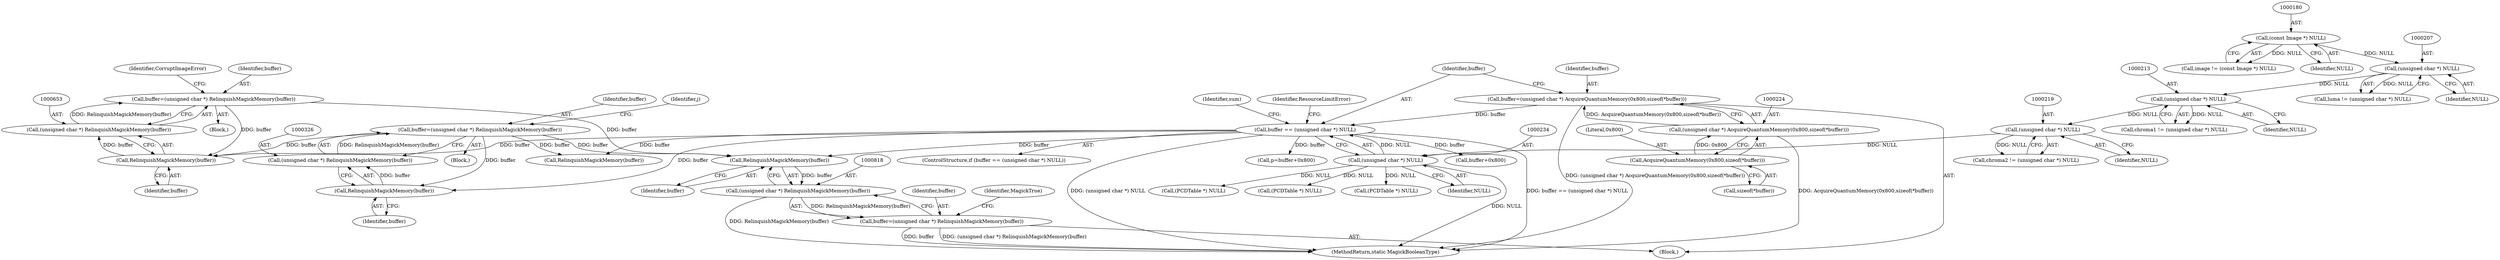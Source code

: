 digraph "0_ImageMagick_1e6a3ace073c9ec9c71e439c111d23c6e66cb6ae@pointer" {
"1000650" [label="(Call,buffer=(unsigned char *) RelinquishMagickMemory(buffer))"];
"1000652" [label="(Call,(unsigned char *) RelinquishMagickMemory(buffer))"];
"1000654" [label="(Call,RelinquishMagickMemory(buffer))"];
"1000650" [label="(Call,buffer=(unsigned char *) RelinquishMagickMemory(buffer))"];
"1000323" [label="(Call,buffer=(unsigned char *) RelinquishMagickMemory(buffer))"];
"1000325" [label="(Call,(unsigned char *) RelinquishMagickMemory(buffer))"];
"1000327" [label="(Call,RelinquishMagickMemory(buffer))"];
"1000231" [label="(Call,buffer == (unsigned char *) NULL)"];
"1000221" [label="(Call,buffer=(unsigned char *) AcquireQuantumMemory(0x800,sizeof(*buffer)))"];
"1000223" [label="(Call,(unsigned char *) AcquireQuantumMemory(0x800,sizeof(*buffer)))"];
"1000225" [label="(Call,AcquireQuantumMemory(0x800,sizeof(*buffer)))"];
"1000233" [label="(Call,(unsigned char *) NULL)"];
"1000218" [label="(Call,(unsigned char *) NULL)"];
"1000212" [label="(Call,(unsigned char *) NULL)"];
"1000206" [label="(Call,(unsigned char *) NULL)"];
"1000179" [label="(Call,(const Image *) NULL)"];
"1000819" [label="(Call,RelinquishMagickMemory(buffer))"];
"1000817" [label="(Call,(unsigned char *) RelinquishMagickMemory(buffer))"];
"1000815" [label="(Call,buffer=(unsigned char *) RelinquishMagickMemory(buffer))"];
"1000327" [label="(Call,RelinquishMagickMemory(buffer))"];
"1000226" [label="(Literal,0x800)"];
"1000654" [label="(Call,RelinquishMagickMemory(buffer))"];
"1000237" [label="(Identifier,ResourceLimitError)"];
"1000323" [label="(Call,buffer=(unsigned char *) RelinquishMagickMemory(buffer))"];
"1000705" [label="(Call,(PCDTable *) NULL)"];
"1000235" [label="(Identifier,NULL)"];
"1000227" [label="(Call,sizeof(*buffer))"];
"1000319" [label="(Call,(PCDTable *) NULL)"];
"1000325" [label="(Call,(unsigned char *) RelinquishMagickMemory(buffer))"];
"1000267" [label="(Call,(PCDTable *) NULL)"];
"1000820" [label="(Identifier,buffer)"];
"1000395" [label="(Call,RelinquishMagickMemory(buffer))"];
"1000177" [label="(Call,image != (const Image *) NULL)"];
"1000817" [label="(Call,(unsigned char *) RelinquishMagickMemory(buffer))"];
"1000223" [label="(Call,(unsigned char *) AcquireQuantumMemory(0x800,sizeof(*buffer)))"];
"1000650" [label="(Call,buffer=(unsigned char *) RelinquishMagickMemory(buffer))"];
"1000206" [label="(Call,(unsigned char *) NULL)"];
"1000216" [label="(Call,chroma2 != (unsigned char *) NULL)"];
"1000233" [label="(Call,(unsigned char *) NULL)"];
"1000232" [label="(Identifier,buffer)"];
"1000331" [label="(Identifier,j)"];
"1000657" [label="(Identifier,CorruptImageError)"];
"1000655" [label="(Identifier,buffer)"];
"1000112" [label="(Block,)"];
"1000222" [label="(Identifier,buffer)"];
"1000652" [label="(Call,(unsigned char *) RelinquishMagickMemory(buffer))"];
"1000819" [label="(Call,RelinquishMagickMemory(buffer))"];
"1000651" [label="(Identifier,buffer)"];
"1000230" [label="(ControlStructure,if (buffer == (unsigned char *) NULL))"];
"1000221" [label="(Call,buffer=(unsigned char *) AcquireQuantumMemory(0x800,sizeof(*buffer)))"];
"1000220" [label="(Identifier,NULL)"];
"1000324" [label="(Identifier,buffer)"];
"1000225" [label="(Call,AcquireQuantumMemory(0x800,sizeof(*buffer)))"];
"1000231" [label="(Call,buffer == (unsigned char *) NULL)"];
"1000212" [label="(Call,(unsigned char *) NULL)"];
"1000214" [label="(Identifier,NULL)"];
"1000248" [label="(Call,p=buffer+0x800)"];
"1000204" [label="(Call,luma != (unsigned char *) NULL)"];
"1000328" [label="(Identifier,buffer)"];
"1000823" [label="(MethodReturn,static MagickBooleanType)"];
"1000623" [label="(Block,)"];
"1000322" [label="(Block,)"];
"1000250" [label="(Call,buffer+0x800)"];
"1000243" [label="(Identifier,sum)"];
"1000181" [label="(Identifier,NULL)"];
"1000208" [label="(Identifier,NULL)"];
"1000218" [label="(Call,(unsigned char *) NULL)"];
"1000815" [label="(Call,buffer=(unsigned char *) RelinquishMagickMemory(buffer))"];
"1000816" [label="(Identifier,buffer)"];
"1000822" [label="(Identifier,MagickTrue)"];
"1000179" [label="(Call,(const Image *) NULL)"];
"1000210" [label="(Call,chroma1 != (unsigned char *) NULL)"];
"1000650" -> "1000623"  [label="AST: "];
"1000650" -> "1000652"  [label="CFG: "];
"1000651" -> "1000650"  [label="AST: "];
"1000652" -> "1000650"  [label="AST: "];
"1000657" -> "1000650"  [label="CFG: "];
"1000652" -> "1000650"  [label="DDG: RelinquishMagickMemory(buffer)"];
"1000650" -> "1000654"  [label="DDG: buffer"];
"1000650" -> "1000819"  [label="DDG: buffer"];
"1000652" -> "1000654"  [label="CFG: "];
"1000653" -> "1000652"  [label="AST: "];
"1000654" -> "1000652"  [label="AST: "];
"1000654" -> "1000652"  [label="DDG: buffer"];
"1000654" -> "1000655"  [label="CFG: "];
"1000655" -> "1000654"  [label="AST: "];
"1000323" -> "1000654"  [label="DDG: buffer"];
"1000231" -> "1000654"  [label="DDG: buffer"];
"1000323" -> "1000322"  [label="AST: "];
"1000323" -> "1000325"  [label="CFG: "];
"1000324" -> "1000323"  [label="AST: "];
"1000325" -> "1000323"  [label="AST: "];
"1000331" -> "1000323"  [label="CFG: "];
"1000325" -> "1000323"  [label="DDG: RelinquishMagickMemory(buffer)"];
"1000323" -> "1000327"  [label="DDG: buffer"];
"1000323" -> "1000395"  [label="DDG: buffer"];
"1000323" -> "1000819"  [label="DDG: buffer"];
"1000325" -> "1000327"  [label="CFG: "];
"1000326" -> "1000325"  [label="AST: "];
"1000327" -> "1000325"  [label="AST: "];
"1000327" -> "1000325"  [label="DDG: buffer"];
"1000327" -> "1000328"  [label="CFG: "];
"1000328" -> "1000327"  [label="AST: "];
"1000231" -> "1000327"  [label="DDG: buffer"];
"1000231" -> "1000230"  [label="AST: "];
"1000231" -> "1000233"  [label="CFG: "];
"1000232" -> "1000231"  [label="AST: "];
"1000233" -> "1000231"  [label="AST: "];
"1000237" -> "1000231"  [label="CFG: "];
"1000243" -> "1000231"  [label="CFG: "];
"1000231" -> "1000823"  [label="DDG: (unsigned char *) NULL"];
"1000231" -> "1000823"  [label="DDG: buffer == (unsigned char *) NULL"];
"1000221" -> "1000231"  [label="DDG: buffer"];
"1000233" -> "1000231"  [label="DDG: NULL"];
"1000231" -> "1000248"  [label="DDG: buffer"];
"1000231" -> "1000250"  [label="DDG: buffer"];
"1000231" -> "1000395"  [label="DDG: buffer"];
"1000231" -> "1000819"  [label="DDG: buffer"];
"1000221" -> "1000112"  [label="AST: "];
"1000221" -> "1000223"  [label="CFG: "];
"1000222" -> "1000221"  [label="AST: "];
"1000223" -> "1000221"  [label="AST: "];
"1000232" -> "1000221"  [label="CFG: "];
"1000221" -> "1000823"  [label="DDG: (unsigned char *) AcquireQuantumMemory(0x800,sizeof(*buffer))"];
"1000223" -> "1000221"  [label="DDG: AcquireQuantumMemory(0x800,sizeof(*buffer))"];
"1000223" -> "1000225"  [label="CFG: "];
"1000224" -> "1000223"  [label="AST: "];
"1000225" -> "1000223"  [label="AST: "];
"1000223" -> "1000823"  [label="DDG: AcquireQuantumMemory(0x800,sizeof(*buffer))"];
"1000225" -> "1000223"  [label="DDG: 0x800"];
"1000225" -> "1000227"  [label="CFG: "];
"1000226" -> "1000225"  [label="AST: "];
"1000227" -> "1000225"  [label="AST: "];
"1000233" -> "1000235"  [label="CFG: "];
"1000234" -> "1000233"  [label="AST: "];
"1000235" -> "1000233"  [label="AST: "];
"1000233" -> "1000823"  [label="DDG: NULL"];
"1000218" -> "1000233"  [label="DDG: NULL"];
"1000233" -> "1000267"  [label="DDG: NULL"];
"1000233" -> "1000319"  [label="DDG: NULL"];
"1000233" -> "1000705"  [label="DDG: NULL"];
"1000218" -> "1000216"  [label="AST: "];
"1000218" -> "1000220"  [label="CFG: "];
"1000219" -> "1000218"  [label="AST: "];
"1000220" -> "1000218"  [label="AST: "];
"1000216" -> "1000218"  [label="CFG: "];
"1000218" -> "1000216"  [label="DDG: NULL"];
"1000212" -> "1000218"  [label="DDG: NULL"];
"1000212" -> "1000210"  [label="AST: "];
"1000212" -> "1000214"  [label="CFG: "];
"1000213" -> "1000212"  [label="AST: "];
"1000214" -> "1000212"  [label="AST: "];
"1000210" -> "1000212"  [label="CFG: "];
"1000212" -> "1000210"  [label="DDG: NULL"];
"1000206" -> "1000212"  [label="DDG: NULL"];
"1000206" -> "1000204"  [label="AST: "];
"1000206" -> "1000208"  [label="CFG: "];
"1000207" -> "1000206"  [label="AST: "];
"1000208" -> "1000206"  [label="AST: "];
"1000204" -> "1000206"  [label="CFG: "];
"1000206" -> "1000204"  [label="DDG: NULL"];
"1000179" -> "1000206"  [label="DDG: NULL"];
"1000179" -> "1000177"  [label="AST: "];
"1000179" -> "1000181"  [label="CFG: "];
"1000180" -> "1000179"  [label="AST: "];
"1000181" -> "1000179"  [label="AST: "];
"1000177" -> "1000179"  [label="CFG: "];
"1000179" -> "1000177"  [label="DDG: NULL"];
"1000819" -> "1000817"  [label="AST: "];
"1000819" -> "1000820"  [label="CFG: "];
"1000820" -> "1000819"  [label="AST: "];
"1000817" -> "1000819"  [label="CFG: "];
"1000819" -> "1000817"  [label="DDG: buffer"];
"1000817" -> "1000815"  [label="AST: "];
"1000818" -> "1000817"  [label="AST: "];
"1000815" -> "1000817"  [label="CFG: "];
"1000817" -> "1000823"  [label="DDG: RelinquishMagickMemory(buffer)"];
"1000817" -> "1000815"  [label="DDG: RelinquishMagickMemory(buffer)"];
"1000815" -> "1000112"  [label="AST: "];
"1000816" -> "1000815"  [label="AST: "];
"1000822" -> "1000815"  [label="CFG: "];
"1000815" -> "1000823"  [label="DDG: buffer"];
"1000815" -> "1000823"  [label="DDG: (unsigned char *) RelinquishMagickMemory(buffer)"];
}
